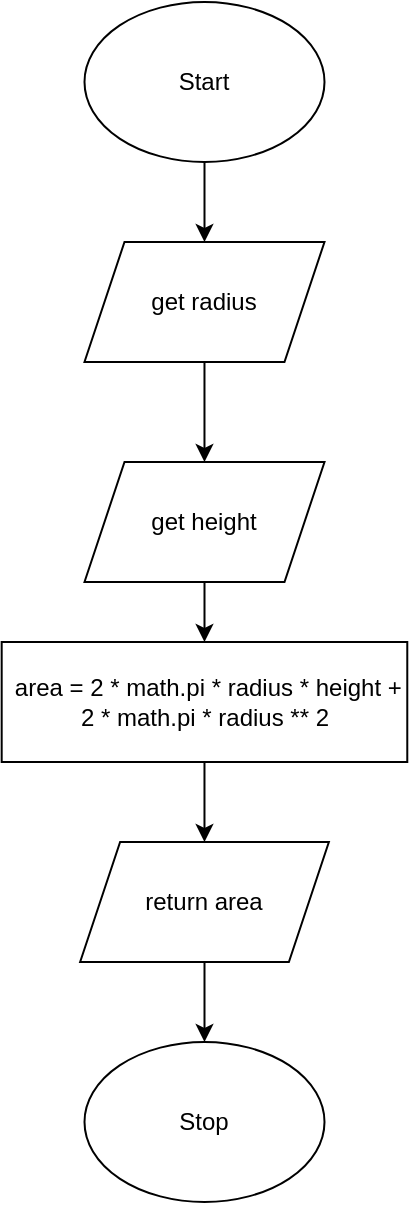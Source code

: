 <mxfile>
    <diagram id="LWYVQPqVzV7g8HnTJ1rW" name="Page-1">
        <mxGraphModel dx="1074" dy="741" grid="1" gridSize="10" guides="1" tooltips="1" connect="1" arrows="1" fold="1" page="1" pageScale="1" pageWidth="827" pageHeight="1169" math="0" shadow="0">
            <root>
                <mxCell id="0"/>
                <mxCell id="1" parent="0"/>
                <mxCell id="64" style="edgeStyle=none;html=1;exitX=0.5;exitY=1;exitDx=0;exitDy=0;entryX=0.5;entryY=0;entryDx=0;entryDy=0;" parent="1" source="2" edge="1">
                    <mxGeometry relative="1" as="geometry">
                        <mxPoint x="226.25" y="210" as="targetPoint"/>
                    </mxGeometry>
                </mxCell>
                <mxCell id="2" value="Start" style="ellipse;whiteSpace=wrap;html=1;" parent="1" vertex="1">
                    <mxGeometry x="166.25" y="90" width="120" height="80" as="geometry"/>
                </mxCell>
                <mxCell id="30" value="Stop" style="ellipse;whiteSpace=wrap;html=1;" parent="1" vertex="1">
                    <mxGeometry x="166.25" y="610" width="120" height="80" as="geometry"/>
                </mxCell>
                <mxCell id="73" style="edgeStyle=none;html=1;exitX=0.5;exitY=1;exitDx=0;exitDy=0;entryX=0.5;entryY=0;entryDx=0;entryDy=0;" parent="1" source="71" target="30" edge="1">
                    <mxGeometry relative="1" as="geometry"/>
                </mxCell>
                <mxCell id="71" value="return area" style="shape=parallelogram;perimeter=parallelogramPerimeter;whiteSpace=wrap;html=1;fixedSize=1;" parent="1" vertex="1">
                    <mxGeometry x="164.06" y="510" width="124.38" height="60" as="geometry"/>
                </mxCell>
                <mxCell id="80" style="edgeStyle=none;html=1;exitX=0.5;exitY=1;exitDx=0;exitDy=0;" edge="1" parent="1" source="74" target="71">
                    <mxGeometry relative="1" as="geometry"/>
                </mxCell>
                <mxCell id="74" value="&amp;nbsp;area = 2 * math.pi * radius * height + 2 * math.pi * radius ** 2" style="rounded=0;whiteSpace=wrap;html=1;" vertex="1" parent="1">
                    <mxGeometry x="124.84" y="410" width="202.8" height="60" as="geometry"/>
                </mxCell>
                <mxCell id="78" style="edgeStyle=none;html=1;exitX=0.5;exitY=1;exitDx=0;exitDy=0;" edge="1" parent="1" source="76" target="77">
                    <mxGeometry relative="1" as="geometry"/>
                </mxCell>
                <mxCell id="76" value="get radius" style="shape=parallelogram;perimeter=parallelogramPerimeter;whiteSpace=wrap;html=1;fixedSize=1;" vertex="1" parent="1">
                    <mxGeometry x="166.24" y="210" width="120" height="60" as="geometry"/>
                </mxCell>
                <mxCell id="79" style="edgeStyle=none;html=1;exitX=0.5;exitY=1;exitDx=0;exitDy=0;" edge="1" parent="1" source="77" target="74">
                    <mxGeometry relative="1" as="geometry"/>
                </mxCell>
                <mxCell id="77" value="get height" style="shape=parallelogram;perimeter=parallelogramPerimeter;whiteSpace=wrap;html=1;fixedSize=1;" vertex="1" parent="1">
                    <mxGeometry x="166.25" y="320" width="120" height="60" as="geometry"/>
                </mxCell>
            </root>
        </mxGraphModel>
    </diagram>
</mxfile>